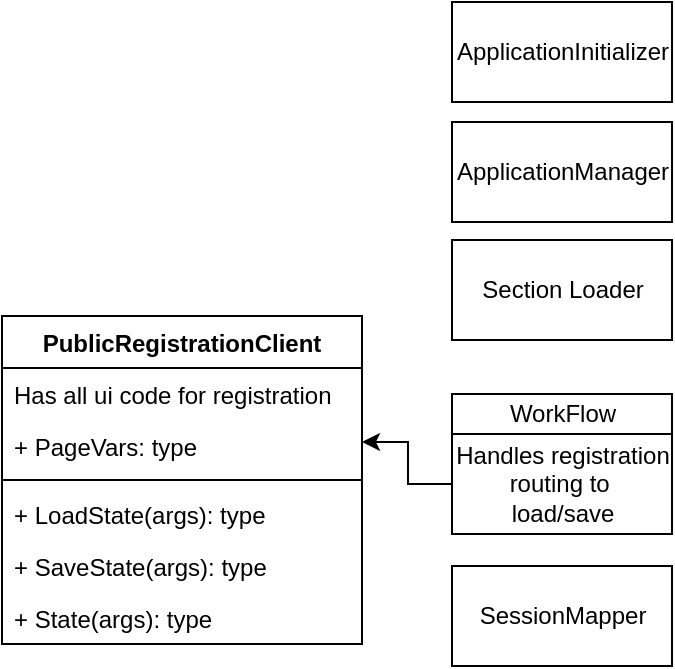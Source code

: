 <mxfile version="11.1.4" type="github"><diagram id="7GvVTqTpiJr5v5xNsKPM" name="Page-1"><mxGraphModel dx="1038" dy="581" grid="1" gridSize="10" guides="1" tooltips="1" connect="1" arrows="1" fold="1" page="1" pageScale="1" pageWidth="850" pageHeight="1100" math="0" shadow="0"><root><mxCell id="0"/><mxCell id="1" parent="0"/><mxCell id="4BKxX_FA9T9ESoVDrarx-7" value="PublicRegistrationClient" style="swimlane;fontStyle=1;align=center;verticalAlign=top;childLayout=stackLayout;horizontal=1;startSize=26;horizontalStack=0;resizeParent=1;resizeParentMax=0;resizeLast=0;collapsible=1;marginBottom=0;" parent="1" vertex="1"><mxGeometry x="40" y="167" width="180" height="164" as="geometry"/></mxCell><mxCell id="4BKxX_FA9T9ESoVDrarx-25" value="Has all ui code for registration" style="text;strokeColor=none;fillColor=none;align=left;verticalAlign=top;spacingLeft=4;spacingRight=4;overflow=hidden;rotatable=0;points=[[0,0.5],[1,0.5]];portConstraint=eastwest;" parent="4BKxX_FA9T9ESoVDrarx-7" vertex="1"><mxGeometry y="26" width="180" height="26" as="geometry"/></mxCell><mxCell id="4BKxX_FA9T9ESoVDrarx-8" value="+ PageVars: type" style="text;strokeColor=none;fillColor=none;align=left;verticalAlign=top;spacingLeft=4;spacingRight=4;overflow=hidden;rotatable=0;points=[[0,0.5],[1,0.5]];portConstraint=eastwest;" parent="4BKxX_FA9T9ESoVDrarx-7" vertex="1"><mxGeometry y="52" width="180" height="26" as="geometry"/></mxCell><mxCell id="4BKxX_FA9T9ESoVDrarx-9" value="" style="line;strokeWidth=1;fillColor=none;align=left;verticalAlign=middle;spacingTop=-1;spacingLeft=3;spacingRight=3;rotatable=0;labelPosition=right;points=[];portConstraint=eastwest;" parent="4BKxX_FA9T9ESoVDrarx-7" vertex="1"><mxGeometry y="78" width="180" height="8" as="geometry"/></mxCell><mxCell id="4BKxX_FA9T9ESoVDrarx-22" value="+ LoadState(args): type" style="text;strokeColor=none;fillColor=none;align=left;verticalAlign=top;spacingLeft=4;spacingRight=4;overflow=hidden;rotatable=0;points=[[0,0.5],[1,0.5]];portConstraint=eastwest;" parent="4BKxX_FA9T9ESoVDrarx-7" vertex="1"><mxGeometry y="86" width="180" height="26" as="geometry"/></mxCell><mxCell id="4BKxX_FA9T9ESoVDrarx-10" value="+ SaveState(args): type" style="text;strokeColor=none;fillColor=none;align=left;verticalAlign=top;spacingLeft=4;spacingRight=4;overflow=hidden;rotatable=0;points=[[0,0.5],[1,0.5]];portConstraint=eastwest;" parent="4BKxX_FA9T9ESoVDrarx-7" vertex="1"><mxGeometry y="112" width="180" height="26" as="geometry"/></mxCell><mxCell id="4BKxX_FA9T9ESoVDrarx-23" value="+ State(args): type" style="text;strokeColor=none;fillColor=none;align=left;verticalAlign=top;spacingLeft=4;spacingRight=4;overflow=hidden;rotatable=0;points=[[0,0.5],[1,0.5]];portConstraint=eastwest;" parent="4BKxX_FA9T9ESoVDrarx-7" vertex="1"><mxGeometry y="138" width="180" height="26" as="geometry"/></mxCell><mxCell id="4BKxX_FA9T9ESoVDrarx-14" value="SessionMapper" style="html=1;" parent="1" vertex="1"><mxGeometry x="265" y="292" width="110" height="50" as="geometry"/></mxCell><mxCell id="4BKxX_FA9T9ESoVDrarx-15" value="WorkFlow" style="html=1;" parent="1" vertex="1"><mxGeometry x="265" y="206" width="110" height="20" as="geometry"/></mxCell><mxCell id="4BKxX_FA9T9ESoVDrarx-16" value="ApplicationInitializer" style="html=1;" parent="1" vertex="1"><mxGeometry x="265" y="10" width="110" height="50" as="geometry"/></mxCell><mxCell id="4BKxX_FA9T9ESoVDrarx-17" value="ApplicationManager" style="html=1;" parent="1" vertex="1"><mxGeometry x="265" y="70" width="110" height="50" as="geometry"/></mxCell><mxCell id="4BKxX_FA9T9ESoVDrarx-34" value="" style="edgeStyle=orthogonalEdgeStyle;rounded=0;orthogonalLoop=1;jettySize=auto;html=1;" parent="1" source="4BKxX_FA9T9ESoVDrarx-18" target="4BKxX_FA9T9ESoVDrarx-7" edge="1"><mxGeometry relative="1" as="geometry"><Array as="points"><mxPoint x="243" y="251"/><mxPoint x="243" y="230"/></Array></mxGeometry></mxCell><mxCell id="4BKxX_FA9T9ESoVDrarx-18" value="Handles registration&lt;br&gt;routing to&amp;nbsp;&lt;br&gt;load/save" style="html=1;" parent="1" vertex="1"><mxGeometry x="265" y="226" width="110" height="50" as="geometry"/></mxCell><mxCell id="HYGHDrBhQrccPC-CdQ9i-2" value="Section Loader" style="html=1;" vertex="1" parent="1"><mxGeometry x="265" y="129" width="110" height="50" as="geometry"/></mxCell></root></mxGraphModel></diagram></mxfile>